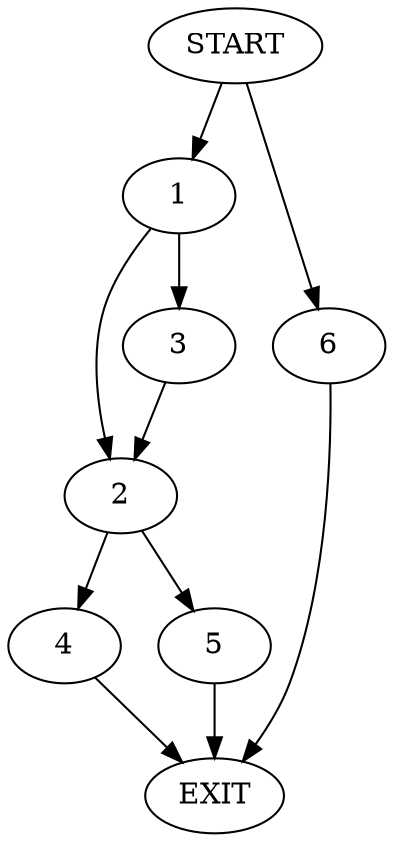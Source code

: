 digraph {
0 [label="START"]
7 [label="EXIT"]
0 -> 1
1 -> 2
1 -> 3
3 -> 2
2 -> 4
2 -> 5
4 -> 7
5 -> 7
0 -> 6
6 -> 7
}
